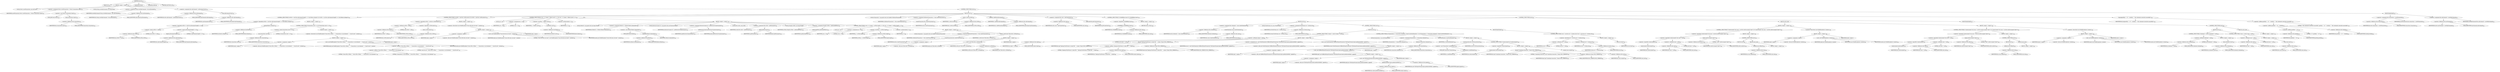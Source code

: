 digraph "execute" {  
"306" [label = <(METHOD,execute)<SUB>319</SUB>> ]
"29" [label = <(PARAM,this)<SUB>319</SUB>> ]
"307" [label = <(BLOCK,&lt;empty&gt;,&lt;empty&gt;)<SUB>319</SUB>> ]
"308" [label = <(LOCAL,Vector savedTransaction: java.util.Vector)> ]
"309" [label = <(&lt;operator&gt;.assignment,Vector savedTransaction = (Vector) transactions.clone())<SUB>320</SUB>> ]
"310" [label = <(IDENTIFIER,savedTransaction,Vector savedTransaction = (Vector) transactions.clone())<SUB>320</SUB>> ]
"311" [label = <(&lt;operator&gt;.cast,(Vector) transactions.clone())<SUB>320</SUB>> ]
"312" [label = <(TYPE_REF,Vector,Vector)<SUB>320</SUB>> ]
"313" [label = <(clone,transactions.clone())<SUB>320</SUB>> ]
"314" [label = <(&lt;operator&gt;.fieldAccess,this.transactions)<SUB>320</SUB>> ]
"315" [label = <(IDENTIFIER,this,transactions.clone())<SUB>320</SUB>> ]
"316" [label = <(FIELD_IDENTIFIER,transactions,transactions)<SUB>320</SUB>> ]
"317" [label = <(LOCAL,String savedSqlCommand: java.lang.String)> ]
"318" [label = <(&lt;operator&gt;.assignment,String savedSqlCommand = this.sqlCommand)<SUB>321</SUB>> ]
"319" [label = <(IDENTIFIER,savedSqlCommand,String savedSqlCommand = this.sqlCommand)<SUB>321</SUB>> ]
"320" [label = <(&lt;operator&gt;.fieldAccess,this.sqlCommand)<SUB>321</SUB>> ]
"321" [label = <(IDENTIFIER,this,String savedSqlCommand = this.sqlCommand)<SUB>321</SUB>> ]
"322" [label = <(FIELD_IDENTIFIER,sqlCommand,sqlCommand)<SUB>321</SUB>> ]
"323" [label = <(&lt;operator&gt;.assignment,this.sqlCommand = sqlCommand.trim())<SUB>323</SUB>> ]
"324" [label = <(&lt;operator&gt;.fieldAccess,this.sqlCommand)<SUB>323</SUB>> ]
"325" [label = <(IDENTIFIER,this,this.sqlCommand = sqlCommand.trim())<SUB>323</SUB>> ]
"326" [label = <(FIELD_IDENTIFIER,sqlCommand,sqlCommand)<SUB>323</SUB>> ]
"327" [label = <(trim,sqlCommand.trim())<SUB>323</SUB>> ]
"328" [label = <(&lt;operator&gt;.fieldAccess,this.sqlCommand)<SUB>323</SUB>> ]
"329" [label = <(IDENTIFIER,this,sqlCommand.trim())<SUB>323</SUB>> ]
"330" [label = <(FIELD_IDENTIFIER,sqlCommand,sqlCommand)<SUB>323</SUB>> ]
"331" [label = <(CONTROL_STRUCTURE,try,try)<SUB>325</SUB>> ]
"332" [label = <(BLOCK,try,try)<SUB>325</SUB>> ]
"333" [label = <(CONTROL_STRUCTURE,if (srcFile == null &amp;&amp; sqlCommand.length() == 0 &amp;&amp; filesets.isEmpty()),if (srcFile == null &amp;&amp; sqlCommand.length() == 0 &amp;&amp; filesets.isEmpty()))<SUB>326</SUB>> ]
"334" [label = <(&lt;operator&gt;.logicalAnd,srcFile == null &amp;&amp; sqlCommand.length() == 0 &amp;&amp; filesets.isEmpty())<SUB>326</SUB>> ]
"335" [label = <(&lt;operator&gt;.logicalAnd,srcFile == null &amp;&amp; sqlCommand.length() == 0)<SUB>326</SUB>> ]
"336" [label = <(&lt;operator&gt;.equals,srcFile == null)<SUB>326</SUB>> ]
"337" [label = <(&lt;operator&gt;.fieldAccess,this.srcFile)<SUB>326</SUB>> ]
"338" [label = <(IDENTIFIER,this,srcFile == null)<SUB>326</SUB>> ]
"339" [label = <(FIELD_IDENTIFIER,srcFile,srcFile)<SUB>326</SUB>> ]
"340" [label = <(LITERAL,null,srcFile == null)<SUB>326</SUB>> ]
"341" [label = <(&lt;operator&gt;.equals,sqlCommand.length() == 0)<SUB>326</SUB>> ]
"342" [label = <(length,sqlCommand.length())<SUB>326</SUB>> ]
"343" [label = <(&lt;operator&gt;.fieldAccess,this.sqlCommand)<SUB>326</SUB>> ]
"344" [label = <(IDENTIFIER,this,sqlCommand.length())<SUB>326</SUB>> ]
"345" [label = <(FIELD_IDENTIFIER,sqlCommand,sqlCommand)<SUB>326</SUB>> ]
"346" [label = <(LITERAL,0,sqlCommand.length() == 0)<SUB>326</SUB>> ]
"347" [label = <(isEmpty,filesets.isEmpty())<SUB>327</SUB>> ]
"348" [label = <(&lt;operator&gt;.fieldAccess,this.filesets)<SUB>327</SUB>> ]
"349" [label = <(IDENTIFIER,this,filesets.isEmpty())<SUB>327</SUB>> ]
"350" [label = <(FIELD_IDENTIFIER,filesets,filesets)<SUB>327</SUB>> ]
"351" [label = <(BLOCK,&lt;empty&gt;,&lt;empty&gt;)<SUB>327</SUB>> ]
"352" [label = <(CONTROL_STRUCTURE,if (transactions.size() == 0),if (transactions.size() == 0))<SUB>328</SUB>> ]
"353" [label = <(&lt;operator&gt;.equals,transactions.size() == 0)<SUB>328</SUB>> ]
"354" [label = <(size,transactions.size())<SUB>328</SUB>> ]
"355" [label = <(&lt;operator&gt;.fieldAccess,this.transactions)<SUB>328</SUB>> ]
"356" [label = <(IDENTIFIER,this,transactions.size())<SUB>328</SUB>> ]
"357" [label = <(FIELD_IDENTIFIER,transactions,transactions)<SUB>328</SUB>> ]
"358" [label = <(LITERAL,0,transactions.size() == 0)<SUB>328</SUB>> ]
"359" [label = <(BLOCK,&lt;empty&gt;,&lt;empty&gt;)<SUB>328</SUB>> ]
"360" [label = <(&lt;operator&gt;.throw,throw new BuildException(&quot;Source file or fileset, &quot; + &quot;transactions or sql statement &quot; + &quot;must be set!&quot;, location);)<SUB>329</SUB>> ]
"361" [label = <(BLOCK,&lt;empty&gt;,&lt;empty&gt;)<SUB>329</SUB>> ]
"362" [label = <(&lt;operator&gt;.assignment,&lt;empty&gt;)> ]
"363" [label = <(IDENTIFIER,$obj3,&lt;empty&gt;)> ]
"364" [label = <(&lt;operator&gt;.alloc,new BuildException(&quot;Source file or fileset, &quot; + &quot;transactions or sql statement &quot; + &quot;must be set!&quot;, location))<SUB>329</SUB>> ]
"365" [label = <(&lt;init&gt;,new BuildException(&quot;Source file or fileset, &quot; + &quot;transactions or sql statement &quot; + &quot;must be set!&quot;, location))<SUB>329</SUB>> ]
"366" [label = <(IDENTIFIER,$obj3,new BuildException(&quot;Source file or fileset, &quot; + &quot;transactions or sql statement &quot; + &quot;must be set!&quot;, location))> ]
"367" [label = <(&lt;operator&gt;.addition,&quot;Source file or fileset, &quot; + &quot;transactions or sql statement &quot; + &quot;must be set!&quot;)<SUB>329</SUB>> ]
"368" [label = <(&lt;operator&gt;.addition,&quot;Source file or fileset, &quot; + &quot;transactions or sql statement &quot;)<SUB>329</SUB>> ]
"369" [label = <(LITERAL,&quot;Source file or fileset, &quot;,&quot;Source file or fileset, &quot; + &quot;transactions or sql statement &quot;)<SUB>329</SUB>> ]
"370" [label = <(LITERAL,&quot;transactions or sql statement &quot;,&quot;Source file or fileset, &quot; + &quot;transactions or sql statement &quot;)<SUB>330</SUB>> ]
"371" [label = <(LITERAL,&quot;must be set!&quot;,&quot;Source file or fileset, &quot; + &quot;transactions or sql statement &quot; + &quot;must be set!&quot;)<SUB>331</SUB>> ]
"372" [label = <(IDENTIFIER,location,new BuildException(&quot;Source file or fileset, &quot; + &quot;transactions or sql statement &quot; + &quot;must be set!&quot;, location))<SUB>331</SUB>> ]
"373" [label = <(IDENTIFIER,$obj3,&lt;empty&gt;)> ]
"374" [label = <(CONTROL_STRUCTURE,if (srcFile != null &amp;&amp; !srcFile.exists()),if (srcFile != null &amp;&amp; !srcFile.exists()))<SUB>335</SUB>> ]
"375" [label = <(&lt;operator&gt;.logicalAnd,srcFile != null &amp;&amp; !srcFile.exists())<SUB>335</SUB>> ]
"376" [label = <(&lt;operator&gt;.notEquals,srcFile != null)<SUB>335</SUB>> ]
"377" [label = <(&lt;operator&gt;.fieldAccess,this.srcFile)<SUB>335</SUB>> ]
"378" [label = <(IDENTIFIER,this,srcFile != null)<SUB>335</SUB>> ]
"379" [label = <(FIELD_IDENTIFIER,srcFile,srcFile)<SUB>335</SUB>> ]
"380" [label = <(LITERAL,null,srcFile != null)<SUB>335</SUB>> ]
"381" [label = <(&lt;operator&gt;.logicalNot,!srcFile.exists())<SUB>335</SUB>> ]
"382" [label = <(exists,srcFile.exists())<SUB>335</SUB>> ]
"383" [label = <(&lt;operator&gt;.fieldAccess,this.srcFile)<SUB>335</SUB>> ]
"384" [label = <(IDENTIFIER,this,srcFile.exists())<SUB>335</SUB>> ]
"385" [label = <(FIELD_IDENTIFIER,srcFile,srcFile)<SUB>335</SUB>> ]
"386" [label = <(BLOCK,&lt;empty&gt;,&lt;empty&gt;)<SUB>335</SUB>> ]
"387" [label = <(&lt;operator&gt;.throw,throw new BuildException(&quot;Source file does not exist!&quot;, location);)<SUB>336</SUB>> ]
"388" [label = <(BLOCK,&lt;empty&gt;,&lt;empty&gt;)<SUB>336</SUB>> ]
"389" [label = <(&lt;operator&gt;.assignment,&lt;empty&gt;)> ]
"390" [label = <(IDENTIFIER,$obj4,&lt;empty&gt;)> ]
"391" [label = <(&lt;operator&gt;.alloc,new BuildException(&quot;Source file does not exist!&quot;, location))<SUB>336</SUB>> ]
"392" [label = <(&lt;init&gt;,new BuildException(&quot;Source file does not exist!&quot;, location))<SUB>336</SUB>> ]
"393" [label = <(IDENTIFIER,$obj4,new BuildException(&quot;Source file does not exist!&quot;, location))> ]
"394" [label = <(LITERAL,&quot;Source file does not exist!&quot;,new BuildException(&quot;Source file does not exist!&quot;, location))<SUB>336</SUB>> ]
"395" [label = <(IDENTIFIER,location,new BuildException(&quot;Source file does not exist!&quot;, location))<SUB>336</SUB>> ]
"396" [label = <(IDENTIFIER,$obj4,&lt;empty&gt;)> ]
"397" [label = <(CONTROL_STRUCTURE,for (int i = 0; Some(i &lt; filesets.size()); i++),for (int i = 0; Some(i &lt; filesets.size()); i++))<SUB>340</SUB>> ]
"398" [label = <(LOCAL,int i: int)> ]
"399" [label = <(&lt;operator&gt;.assignment,int i = 0)<SUB>340</SUB>> ]
"400" [label = <(IDENTIFIER,i,int i = 0)<SUB>340</SUB>> ]
"401" [label = <(LITERAL,0,int i = 0)<SUB>340</SUB>> ]
"402" [label = <(&lt;operator&gt;.lessThan,i &lt; filesets.size())<SUB>340</SUB>> ]
"403" [label = <(IDENTIFIER,i,i &lt; filesets.size())<SUB>340</SUB>> ]
"404" [label = <(size,filesets.size())<SUB>340</SUB>> ]
"405" [label = <(&lt;operator&gt;.fieldAccess,this.filesets)<SUB>340</SUB>> ]
"406" [label = <(IDENTIFIER,this,filesets.size())<SUB>340</SUB>> ]
"407" [label = <(FIELD_IDENTIFIER,filesets,filesets)<SUB>340</SUB>> ]
"408" [label = <(&lt;operator&gt;.postIncrement,i++)<SUB>340</SUB>> ]
"409" [label = <(IDENTIFIER,i,i++)<SUB>340</SUB>> ]
"410" [label = <(BLOCK,&lt;empty&gt;,&lt;empty&gt;)<SUB>340</SUB>> ]
"411" [label = <(LOCAL,FileSet fs: org.apache.tools.ant.types.FileSet)> ]
"412" [label = <(&lt;operator&gt;.assignment,FileSet fs = (FileSet) filesets.elementAt(i))<SUB>341</SUB>> ]
"413" [label = <(IDENTIFIER,fs,FileSet fs = (FileSet) filesets.elementAt(i))<SUB>341</SUB>> ]
"414" [label = <(&lt;operator&gt;.cast,(FileSet) filesets.elementAt(i))<SUB>341</SUB>> ]
"415" [label = <(TYPE_REF,FileSet,FileSet)<SUB>341</SUB>> ]
"416" [label = <(elementAt,filesets.elementAt(i))<SUB>341</SUB>> ]
"417" [label = <(&lt;operator&gt;.fieldAccess,this.filesets)<SUB>341</SUB>> ]
"418" [label = <(IDENTIFIER,this,filesets.elementAt(i))<SUB>341</SUB>> ]
"419" [label = <(FIELD_IDENTIFIER,filesets,filesets)<SUB>341</SUB>> ]
"420" [label = <(IDENTIFIER,i,filesets.elementAt(i))<SUB>341</SUB>> ]
"421" [label = <(LOCAL,DirectoryScanner ds: org.apache.tools.ant.DirectoryScanner)> ]
"422" [label = <(&lt;operator&gt;.assignment,DirectoryScanner ds = getDirectoryScanner(project))<SUB>342</SUB>> ]
"423" [label = <(IDENTIFIER,ds,DirectoryScanner ds = getDirectoryScanner(project))<SUB>342</SUB>> ]
"424" [label = <(getDirectoryScanner,getDirectoryScanner(project))<SUB>342</SUB>> ]
"425" [label = <(IDENTIFIER,fs,getDirectoryScanner(project))<SUB>342</SUB>> ]
"426" [label = <(IDENTIFIER,project,getDirectoryScanner(project))<SUB>342</SUB>> ]
"427" [label = <(LOCAL,File srcDir: java.io.File)> ]
"428" [label = <(&lt;operator&gt;.assignment,File srcDir = getDir(project))<SUB>343</SUB>> ]
"429" [label = <(IDENTIFIER,srcDir,File srcDir = getDir(project))<SUB>343</SUB>> ]
"430" [label = <(getDir,getDir(project))<SUB>343</SUB>> ]
"431" [label = <(IDENTIFIER,fs,getDir(project))<SUB>343</SUB>> ]
"432" [label = <(IDENTIFIER,project,getDir(project))<SUB>343</SUB>> ]
"433" [label = <(LOCAL,String[] srcFiles: java.lang.String[])> ]
"434" [label = <(&lt;operator&gt;.assignment,String[] srcFiles = getIncludedFiles())<SUB>345</SUB>> ]
"435" [label = <(IDENTIFIER,srcFiles,String[] srcFiles = getIncludedFiles())<SUB>345</SUB>> ]
"436" [label = <(getIncludedFiles,getIncludedFiles())<SUB>345</SUB>> ]
"437" [label = <(IDENTIFIER,ds,getIncludedFiles())<SUB>345</SUB>> ]
"438" [label = <(CONTROL_STRUCTURE,for (int j = 0; Some(j &lt; srcFiles.length); j++),for (int j = 0; Some(j &lt; srcFiles.length); j++))<SUB>348</SUB>> ]
"439" [label = <(LOCAL,int j: int)> ]
"440" [label = <(&lt;operator&gt;.assignment,int j = 0)<SUB>348</SUB>> ]
"441" [label = <(IDENTIFIER,j,int j = 0)<SUB>348</SUB>> ]
"442" [label = <(LITERAL,0,int j = 0)<SUB>348</SUB>> ]
"443" [label = <(&lt;operator&gt;.lessThan,j &lt; srcFiles.length)<SUB>348</SUB>> ]
"444" [label = <(IDENTIFIER,j,j &lt; srcFiles.length)<SUB>348</SUB>> ]
"445" [label = <(&lt;operator&gt;.fieldAccess,srcFiles.length)<SUB>348</SUB>> ]
"446" [label = <(IDENTIFIER,srcFiles,j &lt; srcFiles.length)<SUB>348</SUB>> ]
"447" [label = <(FIELD_IDENTIFIER,length,length)<SUB>348</SUB>> ]
"448" [label = <(&lt;operator&gt;.postIncrement,j++)<SUB>348</SUB>> ]
"449" [label = <(IDENTIFIER,j,j++)<SUB>348</SUB>> ]
"450" [label = <(BLOCK,&lt;empty&gt;,&lt;empty&gt;)<SUB>348</SUB>> ]
"451" [label = <(LOCAL,Transaction t: org.apache.tools.ant.taskdefs.SQLExec$Transaction)> ]
"452" [label = <(&lt;operator&gt;.assignment,SQLExec$Transaction t = this.createTransaction())<SUB>349</SUB>> ]
"453" [label = <(IDENTIFIER,t,SQLExec$Transaction t = this.createTransaction())<SUB>349</SUB>> ]
"454" [label = <(createTransaction,this.createTransaction())<SUB>349</SUB>> ]
"28" [label = <(IDENTIFIER,this,this.createTransaction())<SUB>349</SUB>> ]
"455" [label = <(setSrc,t.setSrc(new File(srcDir, srcFiles[j])))<SUB>350</SUB>> ]
"456" [label = <(IDENTIFIER,t,t.setSrc(new File(srcDir, srcFiles[j])))<SUB>350</SUB>> ]
"457" [label = <(BLOCK,&lt;empty&gt;,&lt;empty&gt;)<SUB>350</SUB>> ]
"458" [label = <(&lt;operator&gt;.assignment,&lt;empty&gt;)> ]
"459" [label = <(IDENTIFIER,$obj5,&lt;empty&gt;)> ]
"460" [label = <(&lt;operator&gt;.alloc,new File(srcDir, srcFiles[j]))<SUB>350</SUB>> ]
"461" [label = <(&lt;init&gt;,new File(srcDir, srcFiles[j]))<SUB>350</SUB>> ]
"462" [label = <(IDENTIFIER,$obj5,new File(srcDir, srcFiles[j]))> ]
"463" [label = <(IDENTIFIER,srcDir,new File(srcDir, srcFiles[j]))<SUB>350</SUB>> ]
"464" [label = <(&lt;operator&gt;.indexAccess,srcFiles[j])<SUB>350</SUB>> ]
"465" [label = <(IDENTIFIER,srcFiles,new File(srcDir, srcFiles[j]))<SUB>350</SUB>> ]
"466" [label = <(IDENTIFIER,j,new File(srcDir, srcFiles[j]))<SUB>350</SUB>> ]
"467" [label = <(IDENTIFIER,$obj5,&lt;empty&gt;)> ]
"468" [label = <(LOCAL,Transaction t: org.apache.tools.ant.taskdefs.SQLExec$Transaction)> ]
"469" [label = <(&lt;operator&gt;.assignment,SQLExec$Transaction t = this.createTransaction())<SUB>355</SUB>> ]
"470" [label = <(IDENTIFIER,t,SQLExec$Transaction t = this.createTransaction())<SUB>355</SUB>> ]
"471" [label = <(createTransaction,this.createTransaction())<SUB>355</SUB>> ]
"30" [label = <(IDENTIFIER,this,this.createTransaction())<SUB>355</SUB>> ]
"472" [label = <(setSrc,t.setSrc(srcFile))<SUB>356</SUB>> ]
"473" [label = <(IDENTIFIER,t,t.setSrc(srcFile))<SUB>356</SUB>> ]
"474" [label = <(&lt;operator&gt;.fieldAccess,this.srcFile)<SUB>356</SUB>> ]
"475" [label = <(IDENTIFIER,this,t.setSrc(srcFile))<SUB>356</SUB>> ]
"476" [label = <(FIELD_IDENTIFIER,srcFile,srcFile)<SUB>356</SUB>> ]
"477" [label = <(addText,t.addText(sqlCommand))<SUB>357</SUB>> ]
"478" [label = <(IDENTIFIER,t,t.addText(sqlCommand))<SUB>357</SUB>> ]
"479" [label = <(&lt;operator&gt;.fieldAccess,this.sqlCommand)<SUB>357</SUB>> ]
"480" [label = <(IDENTIFIER,this,t.addText(sqlCommand))<SUB>357</SUB>> ]
"481" [label = <(FIELD_IDENTIFIER,sqlCommand,sqlCommand)<SUB>357</SUB>> ]
"482" [label = <(&lt;operator&gt;.assignment,this.conn = getConnection())<SUB>358</SUB>> ]
"483" [label = <(&lt;operator&gt;.fieldAccess,this.conn)<SUB>358</SUB>> ]
"484" [label = <(IDENTIFIER,this,this.conn = getConnection())<SUB>358</SUB>> ]
"485" [label = <(FIELD_IDENTIFIER,conn,conn)<SUB>358</SUB>> ]
"486" [label = <(getConnection,getConnection())<SUB>358</SUB>> ]
"31" [label = <(IDENTIFIER,this,getConnection())<SUB>358</SUB>> ]
"487" [label = <(CONTROL_STRUCTURE,if (!isValidRdbms(conn)),if (!isValidRdbms(conn)))<SUB>359</SUB>> ]
"488" [label = <(&lt;operator&gt;.logicalNot,!isValidRdbms(conn))<SUB>359</SUB>> ]
"489" [label = <(isValidRdbms,isValidRdbms(conn))<SUB>359</SUB>> ]
"32" [label = <(IDENTIFIER,this,isValidRdbms(conn))<SUB>359</SUB>> ]
"490" [label = <(&lt;operator&gt;.fieldAccess,this.conn)<SUB>359</SUB>> ]
"491" [label = <(IDENTIFIER,this,isValidRdbms(conn))<SUB>359</SUB>> ]
"492" [label = <(FIELD_IDENTIFIER,conn,conn)<SUB>359</SUB>> ]
"493" [label = <(BLOCK,&lt;empty&gt;,&lt;empty&gt;)<SUB>359</SUB>> ]
"494" [label = <(RETURN,return;,return;)<SUB>360</SUB>> ]
"495" [label = <(CONTROL_STRUCTURE,try,try)<SUB>362</SUB>> ]
"496" [label = <(BLOCK,try,try)<SUB>362</SUB>> ]
"497" [label = <(&lt;operator&gt;.assignment,this.statement = conn.createStatement())<SUB>363</SUB>> ]
"498" [label = <(&lt;operator&gt;.fieldAccess,this.statement)<SUB>363</SUB>> ]
"499" [label = <(IDENTIFIER,this,this.statement = conn.createStatement())<SUB>363</SUB>> ]
"500" [label = <(FIELD_IDENTIFIER,statement,statement)<SUB>363</SUB>> ]
"501" [label = <(createStatement,conn.createStatement())<SUB>363</SUB>> ]
"502" [label = <(&lt;operator&gt;.fieldAccess,this.conn)<SUB>363</SUB>> ]
"503" [label = <(IDENTIFIER,this,conn.createStatement())<SUB>363</SUB>> ]
"504" [label = <(FIELD_IDENTIFIER,conn,conn)<SUB>363</SUB>> ]
"35" [label = <(LOCAL,PrintStream out: java.io.PrintStream)> ]
"505" [label = <(&lt;operator&gt;.assignment,PrintStream out = System.out)<SUB>366</SUB>> ]
"506" [label = <(IDENTIFIER,out,PrintStream out = System.out)<SUB>366</SUB>> ]
"507" [label = <(&lt;operator&gt;.fieldAccess,System.out)<SUB>366</SUB>> ]
"508" [label = <(IDENTIFIER,System,PrintStream out = System.out)<SUB>366</SUB>> ]
"509" [label = <(FIELD_IDENTIFIER,out,out)<SUB>366</SUB>> ]
"510" [label = <(CONTROL_STRUCTURE,try,try)<SUB>367</SUB>> ]
"511" [label = <(BLOCK,try,try)<SUB>367</SUB>> ]
"512" [label = <(CONTROL_STRUCTURE,if (output != null),if (output != null))<SUB>368</SUB>> ]
"513" [label = <(&lt;operator&gt;.notEquals,output != null)<SUB>368</SUB>> ]
"514" [label = <(&lt;operator&gt;.fieldAccess,this.output)<SUB>368</SUB>> ]
"515" [label = <(IDENTIFIER,this,output != null)<SUB>368</SUB>> ]
"516" [label = <(FIELD_IDENTIFIER,output,output)<SUB>368</SUB>> ]
"517" [label = <(LITERAL,null,output != null)<SUB>368</SUB>> ]
"518" [label = <(BLOCK,&lt;empty&gt;,&lt;empty&gt;)<SUB>368</SUB>> ]
"519" [label = <(log,log(&quot;Opening PrintStream to output file &quot; + output, Project.MSG_VERBOSE))<SUB>369</SUB>> ]
"33" [label = <(IDENTIFIER,this,log(&quot;Opening PrintStream to output file &quot; + output, Project.MSG_VERBOSE))<SUB>369</SUB>> ]
"520" [label = <(&lt;operator&gt;.addition,&quot;Opening PrintStream to output file &quot; + output)<SUB>369</SUB>> ]
"521" [label = <(LITERAL,&quot;Opening PrintStream to output file &quot;,&quot;Opening PrintStream to output file &quot; + output)<SUB>369</SUB>> ]
"522" [label = <(&lt;operator&gt;.fieldAccess,this.output)<SUB>369</SUB>> ]
"523" [label = <(IDENTIFIER,this,&quot;Opening PrintStream to output file &quot; + output)<SUB>369</SUB>> ]
"524" [label = <(FIELD_IDENTIFIER,output,output)<SUB>369</SUB>> ]
"525" [label = <(&lt;operator&gt;.fieldAccess,Project.MSG_VERBOSE)<SUB>370</SUB>> ]
"526" [label = <(IDENTIFIER,Project,log(&quot;Opening PrintStream to output file &quot; + output, Project.MSG_VERBOSE))<SUB>370</SUB>> ]
"527" [label = <(FIELD_IDENTIFIER,MSG_VERBOSE,MSG_VERBOSE)<SUB>370</SUB>> ]
"528" [label = <(&lt;operator&gt;.assignment,out = new PrintStream(new BufferedOutputStream(new FileOutputStream(output.getAbsolutePath(), append))))<SUB>371</SUB>> ]
"529" [label = <(IDENTIFIER,out,out = new PrintStream(new BufferedOutputStream(new FileOutputStream(output.getAbsolutePath(), append))))<SUB>371</SUB>> ]
"530" [label = <(&lt;operator&gt;.alloc,new PrintStream(new BufferedOutputStream(new FileOutputStream(output.getAbsolutePath(), append))))<SUB>371</SUB>> ]
"531" [label = <(&lt;init&gt;,new PrintStream(new BufferedOutputStream(new FileOutputStream(output.getAbsolutePath(), append))))<SUB>371</SUB>> ]
"34" [label = <(IDENTIFIER,out,new PrintStream(new BufferedOutputStream(new FileOutputStream(output.getAbsolutePath(), append))))<SUB>371</SUB>> ]
"532" [label = <(BLOCK,&lt;empty&gt;,&lt;empty&gt;)<SUB>372</SUB>> ]
"533" [label = <(&lt;operator&gt;.assignment,&lt;empty&gt;)> ]
"534" [label = <(IDENTIFIER,$obj7,&lt;empty&gt;)> ]
"535" [label = <(&lt;operator&gt;.alloc,new BufferedOutputStream(new FileOutputStream(output.getAbsolutePath(), append)))<SUB>372</SUB>> ]
"536" [label = <(&lt;init&gt;,new BufferedOutputStream(new FileOutputStream(output.getAbsolutePath(), append)))<SUB>372</SUB>> ]
"537" [label = <(IDENTIFIER,$obj7,new BufferedOutputStream(new FileOutputStream(output.getAbsolutePath(), append)))> ]
"538" [label = <(BLOCK,&lt;empty&gt;,&lt;empty&gt;)<SUB>373</SUB>> ]
"539" [label = <(&lt;operator&gt;.assignment,&lt;empty&gt;)> ]
"540" [label = <(IDENTIFIER,$obj6,&lt;empty&gt;)> ]
"541" [label = <(&lt;operator&gt;.alloc,new FileOutputStream(output.getAbsolutePath(), append))<SUB>373</SUB>> ]
"542" [label = <(&lt;init&gt;,new FileOutputStream(output.getAbsolutePath(), append))<SUB>373</SUB>> ]
"543" [label = <(IDENTIFIER,$obj6,new FileOutputStream(output.getAbsolutePath(), append))> ]
"544" [label = <(getAbsolutePath,output.getAbsolutePath())<SUB>373</SUB>> ]
"545" [label = <(&lt;operator&gt;.fieldAccess,this.output)<SUB>373</SUB>> ]
"546" [label = <(IDENTIFIER,this,output.getAbsolutePath())<SUB>373</SUB>> ]
"547" [label = <(FIELD_IDENTIFIER,output,output)<SUB>373</SUB>> ]
"548" [label = <(&lt;operator&gt;.fieldAccess,this.append)<SUB>375</SUB>> ]
"549" [label = <(IDENTIFIER,this,new FileOutputStream(output.getAbsolutePath(), append))<SUB>375</SUB>> ]
"550" [label = <(FIELD_IDENTIFIER,append,append)<SUB>375</SUB>> ]
"551" [label = <(IDENTIFIER,$obj6,&lt;empty&gt;)> ]
"552" [label = <(IDENTIFIER,$obj7,&lt;empty&gt;)> ]
"553" [label = <(CONTROL_STRUCTURE,for (Enumeration e = transactions.elements(); Some(e.hasMoreElements()); ),for (Enumeration e = transactions.elements(); Some(e.hasMoreElements()); ))<SUB>379</SUB>> ]
"554" [label = <(LOCAL,Enumeration e: java.util.Enumeration)> ]
"555" [label = <(&lt;operator&gt;.assignment,Enumeration e = transactions.elements())<SUB>379</SUB>> ]
"556" [label = <(IDENTIFIER,e,Enumeration e = transactions.elements())<SUB>379</SUB>> ]
"557" [label = <(elements,transactions.elements())<SUB>379</SUB>> ]
"558" [label = <(&lt;operator&gt;.fieldAccess,this.transactions)<SUB>379</SUB>> ]
"559" [label = <(IDENTIFIER,this,transactions.elements())<SUB>379</SUB>> ]
"560" [label = <(FIELD_IDENTIFIER,transactions,transactions)<SUB>379</SUB>> ]
"561" [label = <(hasMoreElements,e.hasMoreElements())<SUB>380</SUB>> ]
"562" [label = <(IDENTIFIER,e,e.hasMoreElements())<SUB>380</SUB>> ]
"563" [label = <(BLOCK,&lt;empty&gt;,&lt;empty&gt;)<SUB>380</SUB>> ]
"564" [label = <(runTransaction,this.runTransaction(out))<SUB>382</SUB>> ]
"565" [label = <(&lt;operator&gt;.cast,(Transaction) e.nextElement())<SUB>382</SUB>> ]
"566" [label = <(TYPE_REF,Transaction,Transaction)<SUB>382</SUB>> ]
"567" [label = <(nextElement,e.nextElement())<SUB>382</SUB>> ]
"568" [label = <(IDENTIFIER,e,e.nextElement())<SUB>382</SUB>> ]
"569" [label = <(IDENTIFIER,out,this.runTransaction(out))<SUB>382</SUB>> ]
"570" [label = <(CONTROL_STRUCTURE,if (!isAutocommit()),if (!isAutocommit()))<SUB>383</SUB>> ]
"571" [label = <(&lt;operator&gt;.logicalNot,!isAutocommit())<SUB>383</SUB>> ]
"572" [label = <(isAutocommit,isAutocommit())<SUB>383</SUB>> ]
"36" [label = <(IDENTIFIER,this,isAutocommit())<SUB>383</SUB>> ]
"573" [label = <(BLOCK,&lt;empty&gt;,&lt;empty&gt;)<SUB>383</SUB>> ]
"574" [label = <(log,log(&quot;Commiting transaction&quot;, Project.MSG_VERBOSE))<SUB>384</SUB>> ]
"37" [label = <(IDENTIFIER,this,log(&quot;Commiting transaction&quot;, Project.MSG_VERBOSE))<SUB>384</SUB>> ]
"575" [label = <(LITERAL,&quot;Commiting transaction&quot;,log(&quot;Commiting transaction&quot;, Project.MSG_VERBOSE))<SUB>384</SUB>> ]
"576" [label = <(&lt;operator&gt;.fieldAccess,Project.MSG_VERBOSE)<SUB>384</SUB>> ]
"577" [label = <(IDENTIFIER,Project,log(&quot;Commiting transaction&quot;, Project.MSG_VERBOSE))<SUB>384</SUB>> ]
"578" [label = <(FIELD_IDENTIFIER,MSG_VERBOSE,MSG_VERBOSE)<SUB>384</SUB>> ]
"579" [label = <(commit,conn.commit())<SUB>385</SUB>> ]
"580" [label = <(&lt;operator&gt;.fieldAccess,this.conn)<SUB>385</SUB>> ]
"581" [label = <(IDENTIFIER,this,conn.commit())<SUB>385</SUB>> ]
"582" [label = <(FIELD_IDENTIFIER,conn,conn)<SUB>385</SUB>> ]
"583" [label = <(BLOCK,finally,finally)<SUB>388</SUB>> ]
"584" [label = <(CONTROL_STRUCTURE,if (out != null &amp;&amp; out != System.out),if (out != null &amp;&amp; out != System.out))<SUB>389</SUB>> ]
"585" [label = <(&lt;operator&gt;.logicalAnd,out != null &amp;&amp; out != System.out)<SUB>389</SUB>> ]
"586" [label = <(&lt;operator&gt;.notEquals,out != null)<SUB>389</SUB>> ]
"587" [label = <(IDENTIFIER,out,out != null)<SUB>389</SUB>> ]
"588" [label = <(LITERAL,null,out != null)<SUB>389</SUB>> ]
"589" [label = <(&lt;operator&gt;.notEquals,out != System.out)<SUB>389</SUB>> ]
"590" [label = <(IDENTIFIER,out,out != System.out)<SUB>389</SUB>> ]
"591" [label = <(&lt;operator&gt;.fieldAccess,System.out)<SUB>389</SUB>> ]
"592" [label = <(IDENTIFIER,System,out != System.out)<SUB>389</SUB>> ]
"593" [label = <(FIELD_IDENTIFIER,out,out)<SUB>389</SUB>> ]
"594" [label = <(BLOCK,&lt;empty&gt;,&lt;empty&gt;)<SUB>389</SUB>> ]
"595" [label = <(close,out.close())<SUB>390</SUB>> ]
"596" [label = <(IDENTIFIER,out,out.close())<SUB>390</SUB>> ]
"597" [label = <(BLOCK,catch,catch)> ]
"598" [label = <(BLOCK,&lt;empty&gt;,&lt;empty&gt;)<SUB>393</SUB>> ]
"599" [label = <(CONTROL_STRUCTURE,if (!isAutocommit() &amp;&amp; conn != null &amp;&amp; onError.equals(&quot;abort&quot;)),if (!isAutocommit() &amp;&amp; conn != null &amp;&amp; onError.equals(&quot;abort&quot;)))<SUB>394</SUB>> ]
"600" [label = <(&lt;operator&gt;.logicalAnd,!isAutocommit() &amp;&amp; conn != null &amp;&amp; onError.equals(&quot;abort&quot;))<SUB>394</SUB>> ]
"601" [label = <(&lt;operator&gt;.logicalAnd,!isAutocommit() &amp;&amp; conn != null)<SUB>394</SUB>> ]
"602" [label = <(&lt;operator&gt;.logicalNot,!isAutocommit())<SUB>394</SUB>> ]
"603" [label = <(isAutocommit,isAutocommit())<SUB>394</SUB>> ]
"38" [label = <(IDENTIFIER,this,isAutocommit())<SUB>394</SUB>> ]
"604" [label = <(&lt;operator&gt;.notEquals,conn != null)<SUB>394</SUB>> ]
"605" [label = <(&lt;operator&gt;.fieldAccess,this.conn)<SUB>394</SUB>> ]
"606" [label = <(IDENTIFIER,this,conn != null)<SUB>394</SUB>> ]
"607" [label = <(FIELD_IDENTIFIER,conn,conn)<SUB>394</SUB>> ]
"608" [label = <(LITERAL,null,conn != null)<SUB>394</SUB>> ]
"609" [label = <(equals,onError.equals(&quot;abort&quot;))<SUB>394</SUB>> ]
"610" [label = <(&lt;operator&gt;.fieldAccess,this.onError)<SUB>394</SUB>> ]
"611" [label = <(IDENTIFIER,this,onError.equals(&quot;abort&quot;))<SUB>394</SUB>> ]
"612" [label = <(FIELD_IDENTIFIER,onError,onError)<SUB>394</SUB>> ]
"613" [label = <(LITERAL,&quot;abort&quot;,onError.equals(&quot;abort&quot;))<SUB>394</SUB>> ]
"614" [label = <(BLOCK,&lt;empty&gt;,&lt;empty&gt;)<SUB>394</SUB>> ]
"615" [label = <(CONTROL_STRUCTURE,try,try)<SUB>395</SUB>> ]
"616" [label = <(BLOCK,try,try)<SUB>395</SUB>> ]
"617" [label = <(rollback,conn.rollback())<SUB>396</SUB>> ]
"618" [label = <(&lt;operator&gt;.fieldAccess,this.conn)<SUB>396</SUB>> ]
"619" [label = <(IDENTIFIER,this,conn.rollback())<SUB>396</SUB>> ]
"620" [label = <(FIELD_IDENTIFIER,conn,conn)<SUB>396</SUB>> ]
"621" [label = <(BLOCK,catch,catch)> ]
"622" [label = <(BLOCK,&lt;empty&gt;,&lt;empty&gt;)<SUB>397</SUB>> ]
"623" [label = <(&lt;operator&gt;.throw,throw new BuildException(e, location);)<SUB>399</SUB>> ]
"624" [label = <(BLOCK,&lt;empty&gt;,&lt;empty&gt;)<SUB>399</SUB>> ]
"625" [label = <(&lt;operator&gt;.assignment,&lt;empty&gt;)> ]
"626" [label = <(IDENTIFIER,$obj9,&lt;empty&gt;)> ]
"627" [label = <(&lt;operator&gt;.alloc,new BuildException(e, location))<SUB>399</SUB>> ]
"628" [label = <(&lt;init&gt;,new BuildException(e, location))<SUB>399</SUB>> ]
"629" [label = <(IDENTIFIER,$obj9,new BuildException(e, location))> ]
"630" [label = <(IDENTIFIER,e,new BuildException(e, location))<SUB>399</SUB>> ]
"631" [label = <(IDENTIFIER,location,new BuildException(e, location))<SUB>399</SUB>> ]
"632" [label = <(IDENTIFIER,$obj9,&lt;empty&gt;)> ]
"633" [label = <(BLOCK,&lt;empty&gt;,&lt;empty&gt;)<SUB>400</SUB>> ]
"634" [label = <(CONTROL_STRUCTURE,if (!isAutocommit() &amp;&amp; conn != null &amp;&amp; onError.equals(&quot;abort&quot;)),if (!isAutocommit() &amp;&amp; conn != null &amp;&amp; onError.equals(&quot;abort&quot;)))<SUB>401</SUB>> ]
"635" [label = <(&lt;operator&gt;.logicalAnd,!isAutocommit() &amp;&amp; conn != null &amp;&amp; onError.equals(&quot;abort&quot;))<SUB>401</SUB>> ]
"636" [label = <(&lt;operator&gt;.logicalAnd,!isAutocommit() &amp;&amp; conn != null)<SUB>401</SUB>> ]
"637" [label = <(&lt;operator&gt;.logicalNot,!isAutocommit())<SUB>401</SUB>> ]
"638" [label = <(isAutocommit,isAutocommit())<SUB>401</SUB>> ]
"39" [label = <(IDENTIFIER,this,isAutocommit())<SUB>401</SUB>> ]
"639" [label = <(&lt;operator&gt;.notEquals,conn != null)<SUB>401</SUB>> ]
"640" [label = <(&lt;operator&gt;.fieldAccess,this.conn)<SUB>401</SUB>> ]
"641" [label = <(IDENTIFIER,this,conn != null)<SUB>401</SUB>> ]
"642" [label = <(FIELD_IDENTIFIER,conn,conn)<SUB>401</SUB>> ]
"643" [label = <(LITERAL,null,conn != null)<SUB>401</SUB>> ]
"644" [label = <(equals,onError.equals(&quot;abort&quot;))<SUB>401</SUB>> ]
"645" [label = <(&lt;operator&gt;.fieldAccess,this.onError)<SUB>401</SUB>> ]
"646" [label = <(IDENTIFIER,this,onError.equals(&quot;abort&quot;))<SUB>401</SUB>> ]
"647" [label = <(FIELD_IDENTIFIER,onError,onError)<SUB>401</SUB>> ]
"648" [label = <(LITERAL,&quot;abort&quot;,onError.equals(&quot;abort&quot;))<SUB>401</SUB>> ]
"649" [label = <(BLOCK,&lt;empty&gt;,&lt;empty&gt;)<SUB>401</SUB>> ]
"650" [label = <(CONTROL_STRUCTURE,try,try)<SUB>402</SUB>> ]
"651" [label = <(BLOCK,try,try)<SUB>402</SUB>> ]
"652" [label = <(rollback,conn.rollback())<SUB>403</SUB>> ]
"653" [label = <(&lt;operator&gt;.fieldAccess,this.conn)<SUB>403</SUB>> ]
"654" [label = <(IDENTIFIER,this,conn.rollback())<SUB>403</SUB>> ]
"655" [label = <(FIELD_IDENTIFIER,conn,conn)<SUB>403</SUB>> ]
"656" [label = <(BLOCK,catch,catch)> ]
"657" [label = <(BLOCK,&lt;empty&gt;,&lt;empty&gt;)<SUB>404</SUB>> ]
"658" [label = <(&lt;operator&gt;.throw,throw new BuildException(e, location);)<SUB>406</SUB>> ]
"659" [label = <(BLOCK,&lt;empty&gt;,&lt;empty&gt;)<SUB>406</SUB>> ]
"660" [label = <(&lt;operator&gt;.assignment,&lt;empty&gt;)> ]
"661" [label = <(IDENTIFIER,$obj10,&lt;empty&gt;)> ]
"662" [label = <(&lt;operator&gt;.alloc,new BuildException(e, location))<SUB>406</SUB>> ]
"663" [label = <(&lt;init&gt;,new BuildException(e, location))<SUB>406</SUB>> ]
"664" [label = <(IDENTIFIER,$obj10,new BuildException(e, location))> ]
"665" [label = <(IDENTIFIER,e,new BuildException(e, location))<SUB>406</SUB>> ]
"666" [label = <(IDENTIFIER,location,new BuildException(e, location))<SUB>406</SUB>> ]
"667" [label = <(IDENTIFIER,$obj10,&lt;empty&gt;)> ]
"668" [label = <(BLOCK,finally,finally)<SUB>407</SUB>> ]
"669" [label = <(CONTROL_STRUCTURE,try,try)<SUB>408</SUB>> ]
"670" [label = <(BLOCK,try,try)<SUB>408</SUB>> ]
"671" [label = <(CONTROL_STRUCTURE,if (statement != null),if (statement != null))<SUB>409</SUB>> ]
"672" [label = <(&lt;operator&gt;.notEquals,statement != null)<SUB>409</SUB>> ]
"673" [label = <(&lt;operator&gt;.fieldAccess,this.statement)<SUB>409</SUB>> ]
"674" [label = <(IDENTIFIER,this,statement != null)<SUB>409</SUB>> ]
"675" [label = <(FIELD_IDENTIFIER,statement,statement)<SUB>409</SUB>> ]
"676" [label = <(LITERAL,null,statement != null)<SUB>409</SUB>> ]
"677" [label = <(BLOCK,&lt;empty&gt;,&lt;empty&gt;)<SUB>409</SUB>> ]
"678" [label = <(close,statement.close())<SUB>410</SUB>> ]
"679" [label = <(&lt;operator&gt;.fieldAccess,this.statement)<SUB>410</SUB>> ]
"680" [label = <(IDENTIFIER,this,statement.close())<SUB>410</SUB>> ]
"681" [label = <(FIELD_IDENTIFIER,statement,statement)<SUB>410</SUB>> ]
"682" [label = <(CONTROL_STRUCTURE,if (conn != null),if (conn != null))<SUB>412</SUB>> ]
"683" [label = <(&lt;operator&gt;.notEquals,conn != null)<SUB>412</SUB>> ]
"684" [label = <(&lt;operator&gt;.fieldAccess,this.conn)<SUB>412</SUB>> ]
"685" [label = <(IDENTIFIER,this,conn != null)<SUB>412</SUB>> ]
"686" [label = <(FIELD_IDENTIFIER,conn,conn)<SUB>412</SUB>> ]
"687" [label = <(LITERAL,null,conn != null)<SUB>412</SUB>> ]
"688" [label = <(BLOCK,&lt;empty&gt;,&lt;empty&gt;)<SUB>412</SUB>> ]
"689" [label = <(close,conn.close())<SUB>413</SUB>> ]
"690" [label = <(&lt;operator&gt;.fieldAccess,this.conn)<SUB>413</SUB>> ]
"691" [label = <(IDENTIFIER,this,conn.close())<SUB>413</SUB>> ]
"692" [label = <(FIELD_IDENTIFIER,conn,conn)<SUB>413</SUB>> ]
"693" [label = <(BLOCK,catch,catch)> ]
"694" [label = <(BLOCK,&lt;empty&gt;,&lt;empty&gt;)<SUB>415</SUB>> ]
"695" [label = <(log,log(goodSql + &quot; of &quot; + totalSql + &quot; SQL statements executed successfully&quot;))<SUB>418</SUB>> ]
"40" [label = <(IDENTIFIER,this,log(goodSql + &quot; of &quot; + totalSql + &quot; SQL statements executed successfully&quot;))<SUB>418</SUB>> ]
"696" [label = <(&lt;operator&gt;.addition,goodSql + &quot; of &quot; + totalSql + &quot; SQL statements executed successfully&quot;)<SUB>418</SUB>> ]
"697" [label = <(&lt;operator&gt;.addition,goodSql + &quot; of &quot; + totalSql)<SUB>418</SUB>> ]
"698" [label = <(&lt;operator&gt;.addition,goodSql + &quot; of &quot;)<SUB>418</SUB>> ]
"699" [label = <(&lt;operator&gt;.fieldAccess,this.goodSql)<SUB>418</SUB>> ]
"700" [label = <(IDENTIFIER,this,goodSql + &quot; of &quot;)<SUB>418</SUB>> ]
"701" [label = <(FIELD_IDENTIFIER,goodSql,goodSql)<SUB>418</SUB>> ]
"702" [label = <(LITERAL,&quot; of &quot;,goodSql + &quot; of &quot;)<SUB>418</SUB>> ]
"703" [label = <(&lt;operator&gt;.fieldAccess,this.totalSql)<SUB>418</SUB>> ]
"704" [label = <(IDENTIFIER,this,goodSql + &quot; of &quot; + totalSql)<SUB>418</SUB>> ]
"705" [label = <(FIELD_IDENTIFIER,totalSql,totalSql)<SUB>418</SUB>> ]
"706" [label = <(LITERAL,&quot; SQL statements executed successfully&quot;,goodSql + &quot; of &quot; + totalSql + &quot; SQL statements executed successfully&quot;)<SUB>419</SUB>> ]
"707" [label = <(BLOCK,finally,finally)<SUB>420</SUB>> ]
"708" [label = <(&lt;operator&gt;.assignment,this.transactions = savedTransaction)<SUB>421</SUB>> ]
"709" [label = <(&lt;operator&gt;.fieldAccess,this.transactions)<SUB>421</SUB>> ]
"710" [label = <(IDENTIFIER,this,this.transactions = savedTransaction)<SUB>421</SUB>> ]
"711" [label = <(FIELD_IDENTIFIER,transactions,transactions)<SUB>421</SUB>> ]
"712" [label = <(IDENTIFIER,savedTransaction,this.transactions = savedTransaction)<SUB>421</SUB>> ]
"713" [label = <(&lt;operator&gt;.assignment,this.sqlCommand = savedSqlCommand)<SUB>422</SUB>> ]
"714" [label = <(&lt;operator&gt;.fieldAccess,this.sqlCommand)<SUB>422</SUB>> ]
"715" [label = <(IDENTIFIER,this,this.sqlCommand = savedSqlCommand)<SUB>422</SUB>> ]
"716" [label = <(FIELD_IDENTIFIER,sqlCommand,sqlCommand)<SUB>422</SUB>> ]
"717" [label = <(IDENTIFIER,savedSqlCommand,this.sqlCommand = savedSqlCommand)<SUB>422</SUB>> ]
"718" [label = <(MODIFIER,PUBLIC)> ]
"719" [label = <(MODIFIER,VIRTUAL)> ]
"720" [label = <(METHOD_RETURN,void)<SUB>319</SUB>> ]
  "306" -> "29" 
  "306" -> "307" 
  "306" -> "718" 
  "306" -> "719" 
  "306" -> "720" 
  "307" -> "308" 
  "307" -> "309" 
  "307" -> "317" 
  "307" -> "318" 
  "307" -> "323" 
  "307" -> "331" 
  "309" -> "310" 
  "309" -> "311" 
  "311" -> "312" 
  "311" -> "313" 
  "313" -> "314" 
  "314" -> "315" 
  "314" -> "316" 
  "318" -> "319" 
  "318" -> "320" 
  "320" -> "321" 
  "320" -> "322" 
  "323" -> "324" 
  "323" -> "327" 
  "324" -> "325" 
  "324" -> "326" 
  "327" -> "328" 
  "328" -> "329" 
  "328" -> "330" 
  "331" -> "332" 
  "331" -> "707" 
  "332" -> "333" 
  "332" -> "374" 
  "332" -> "397" 
  "332" -> "468" 
  "332" -> "469" 
  "332" -> "472" 
  "332" -> "477" 
  "332" -> "482" 
  "332" -> "487" 
  "332" -> "495" 
  "332" -> "695" 
  "333" -> "334" 
  "333" -> "351" 
  "334" -> "335" 
  "334" -> "347" 
  "335" -> "336" 
  "335" -> "341" 
  "336" -> "337" 
  "336" -> "340" 
  "337" -> "338" 
  "337" -> "339" 
  "341" -> "342" 
  "341" -> "346" 
  "342" -> "343" 
  "343" -> "344" 
  "343" -> "345" 
  "347" -> "348" 
  "348" -> "349" 
  "348" -> "350" 
  "351" -> "352" 
  "352" -> "353" 
  "352" -> "359" 
  "353" -> "354" 
  "353" -> "358" 
  "354" -> "355" 
  "355" -> "356" 
  "355" -> "357" 
  "359" -> "360" 
  "360" -> "361" 
  "361" -> "362" 
  "361" -> "365" 
  "361" -> "373" 
  "362" -> "363" 
  "362" -> "364" 
  "365" -> "366" 
  "365" -> "367" 
  "365" -> "372" 
  "367" -> "368" 
  "367" -> "371" 
  "368" -> "369" 
  "368" -> "370" 
  "374" -> "375" 
  "374" -> "386" 
  "375" -> "376" 
  "375" -> "381" 
  "376" -> "377" 
  "376" -> "380" 
  "377" -> "378" 
  "377" -> "379" 
  "381" -> "382" 
  "382" -> "383" 
  "383" -> "384" 
  "383" -> "385" 
  "386" -> "387" 
  "387" -> "388" 
  "388" -> "389" 
  "388" -> "392" 
  "388" -> "396" 
  "389" -> "390" 
  "389" -> "391" 
  "392" -> "393" 
  "392" -> "394" 
  "392" -> "395" 
  "397" -> "398" 
  "397" -> "399" 
  "397" -> "402" 
  "397" -> "408" 
  "397" -> "410" 
  "399" -> "400" 
  "399" -> "401" 
  "402" -> "403" 
  "402" -> "404" 
  "404" -> "405" 
  "405" -> "406" 
  "405" -> "407" 
  "408" -> "409" 
  "410" -> "411" 
  "410" -> "412" 
  "410" -> "421" 
  "410" -> "422" 
  "410" -> "427" 
  "410" -> "428" 
  "410" -> "433" 
  "410" -> "434" 
  "410" -> "438" 
  "412" -> "413" 
  "412" -> "414" 
  "414" -> "415" 
  "414" -> "416" 
  "416" -> "417" 
  "416" -> "420" 
  "417" -> "418" 
  "417" -> "419" 
  "422" -> "423" 
  "422" -> "424" 
  "424" -> "425" 
  "424" -> "426" 
  "428" -> "429" 
  "428" -> "430" 
  "430" -> "431" 
  "430" -> "432" 
  "434" -> "435" 
  "434" -> "436" 
  "436" -> "437" 
  "438" -> "439" 
  "438" -> "440" 
  "438" -> "443" 
  "438" -> "448" 
  "438" -> "450" 
  "440" -> "441" 
  "440" -> "442" 
  "443" -> "444" 
  "443" -> "445" 
  "445" -> "446" 
  "445" -> "447" 
  "448" -> "449" 
  "450" -> "451" 
  "450" -> "452" 
  "450" -> "455" 
  "452" -> "453" 
  "452" -> "454" 
  "454" -> "28" 
  "455" -> "456" 
  "455" -> "457" 
  "457" -> "458" 
  "457" -> "461" 
  "457" -> "467" 
  "458" -> "459" 
  "458" -> "460" 
  "461" -> "462" 
  "461" -> "463" 
  "461" -> "464" 
  "464" -> "465" 
  "464" -> "466" 
  "469" -> "470" 
  "469" -> "471" 
  "471" -> "30" 
  "472" -> "473" 
  "472" -> "474" 
  "474" -> "475" 
  "474" -> "476" 
  "477" -> "478" 
  "477" -> "479" 
  "479" -> "480" 
  "479" -> "481" 
  "482" -> "483" 
  "482" -> "486" 
  "483" -> "484" 
  "483" -> "485" 
  "486" -> "31" 
  "487" -> "488" 
  "487" -> "493" 
  "488" -> "489" 
  "489" -> "32" 
  "489" -> "490" 
  "490" -> "491" 
  "490" -> "492" 
  "493" -> "494" 
  "495" -> "496" 
  "495" -> "597" 
  "495" -> "668" 
  "496" -> "497" 
  "496" -> "35" 
  "496" -> "505" 
  "496" -> "510" 
  "497" -> "498" 
  "497" -> "501" 
  "498" -> "499" 
  "498" -> "500" 
  "501" -> "502" 
  "502" -> "503" 
  "502" -> "504" 
  "505" -> "506" 
  "505" -> "507" 
  "507" -> "508" 
  "507" -> "509" 
  "510" -> "511" 
  "510" -> "583" 
  "511" -> "512" 
  "511" -> "553" 
  "512" -> "513" 
  "512" -> "518" 
  "513" -> "514" 
  "513" -> "517" 
  "514" -> "515" 
  "514" -> "516" 
  "518" -> "519" 
  "518" -> "528" 
  "518" -> "531" 
  "519" -> "33" 
  "519" -> "520" 
  "519" -> "525" 
  "520" -> "521" 
  "520" -> "522" 
  "522" -> "523" 
  "522" -> "524" 
  "525" -> "526" 
  "525" -> "527" 
  "528" -> "529" 
  "528" -> "530" 
  "531" -> "34" 
  "531" -> "532" 
  "532" -> "533" 
  "532" -> "536" 
  "532" -> "552" 
  "533" -> "534" 
  "533" -> "535" 
  "536" -> "537" 
  "536" -> "538" 
  "538" -> "539" 
  "538" -> "542" 
  "538" -> "551" 
  "539" -> "540" 
  "539" -> "541" 
  "542" -> "543" 
  "542" -> "544" 
  "542" -> "548" 
  "544" -> "545" 
  "545" -> "546" 
  "545" -> "547" 
  "548" -> "549" 
  "548" -> "550" 
  "553" -> "554" 
  "553" -> "555" 
  "553" -> "561" 
  "553" -> "563" 
  "555" -> "556" 
  "555" -> "557" 
  "557" -> "558" 
  "558" -> "559" 
  "558" -> "560" 
  "561" -> "562" 
  "563" -> "564" 
  "563" -> "570" 
  "564" -> "565" 
  "564" -> "569" 
  "565" -> "566" 
  "565" -> "567" 
  "567" -> "568" 
  "570" -> "571" 
  "570" -> "573" 
  "571" -> "572" 
  "572" -> "36" 
  "573" -> "574" 
  "573" -> "579" 
  "574" -> "37" 
  "574" -> "575" 
  "574" -> "576" 
  "576" -> "577" 
  "576" -> "578" 
  "579" -> "580" 
  "580" -> "581" 
  "580" -> "582" 
  "583" -> "584" 
  "584" -> "585" 
  "584" -> "594" 
  "585" -> "586" 
  "585" -> "589" 
  "586" -> "587" 
  "586" -> "588" 
  "589" -> "590" 
  "589" -> "591" 
  "591" -> "592" 
  "591" -> "593" 
  "594" -> "595" 
  "595" -> "596" 
  "597" -> "598" 
  "597" -> "633" 
  "598" -> "599" 
  "598" -> "623" 
  "599" -> "600" 
  "599" -> "614" 
  "600" -> "601" 
  "600" -> "609" 
  "601" -> "602" 
  "601" -> "604" 
  "602" -> "603" 
  "603" -> "38" 
  "604" -> "605" 
  "604" -> "608" 
  "605" -> "606" 
  "605" -> "607" 
  "609" -> "610" 
  "609" -> "613" 
  "610" -> "611" 
  "610" -> "612" 
  "614" -> "615" 
  "615" -> "616" 
  "615" -> "621" 
  "616" -> "617" 
  "617" -> "618" 
  "618" -> "619" 
  "618" -> "620" 
  "621" -> "622" 
  "623" -> "624" 
  "624" -> "625" 
  "624" -> "628" 
  "624" -> "632" 
  "625" -> "626" 
  "625" -> "627" 
  "628" -> "629" 
  "628" -> "630" 
  "628" -> "631" 
  "633" -> "634" 
  "633" -> "658" 
  "634" -> "635" 
  "634" -> "649" 
  "635" -> "636" 
  "635" -> "644" 
  "636" -> "637" 
  "636" -> "639" 
  "637" -> "638" 
  "638" -> "39" 
  "639" -> "640" 
  "639" -> "643" 
  "640" -> "641" 
  "640" -> "642" 
  "644" -> "645" 
  "644" -> "648" 
  "645" -> "646" 
  "645" -> "647" 
  "649" -> "650" 
  "650" -> "651" 
  "650" -> "656" 
  "651" -> "652" 
  "652" -> "653" 
  "653" -> "654" 
  "653" -> "655" 
  "656" -> "657" 
  "658" -> "659" 
  "659" -> "660" 
  "659" -> "663" 
  "659" -> "667" 
  "660" -> "661" 
  "660" -> "662" 
  "663" -> "664" 
  "663" -> "665" 
  "663" -> "666" 
  "668" -> "669" 
  "669" -> "670" 
  "669" -> "693" 
  "670" -> "671" 
  "670" -> "682" 
  "671" -> "672" 
  "671" -> "677" 
  "672" -> "673" 
  "672" -> "676" 
  "673" -> "674" 
  "673" -> "675" 
  "677" -> "678" 
  "678" -> "679" 
  "679" -> "680" 
  "679" -> "681" 
  "682" -> "683" 
  "682" -> "688" 
  "683" -> "684" 
  "683" -> "687" 
  "684" -> "685" 
  "684" -> "686" 
  "688" -> "689" 
  "689" -> "690" 
  "690" -> "691" 
  "690" -> "692" 
  "693" -> "694" 
  "695" -> "40" 
  "695" -> "696" 
  "696" -> "697" 
  "696" -> "706" 
  "697" -> "698" 
  "697" -> "703" 
  "698" -> "699" 
  "698" -> "702" 
  "699" -> "700" 
  "699" -> "701" 
  "703" -> "704" 
  "703" -> "705" 
  "707" -> "708" 
  "707" -> "713" 
  "708" -> "709" 
  "708" -> "712" 
  "709" -> "710" 
  "709" -> "711" 
  "713" -> "714" 
  "713" -> "717" 
  "714" -> "715" 
  "714" -> "716" 
}
